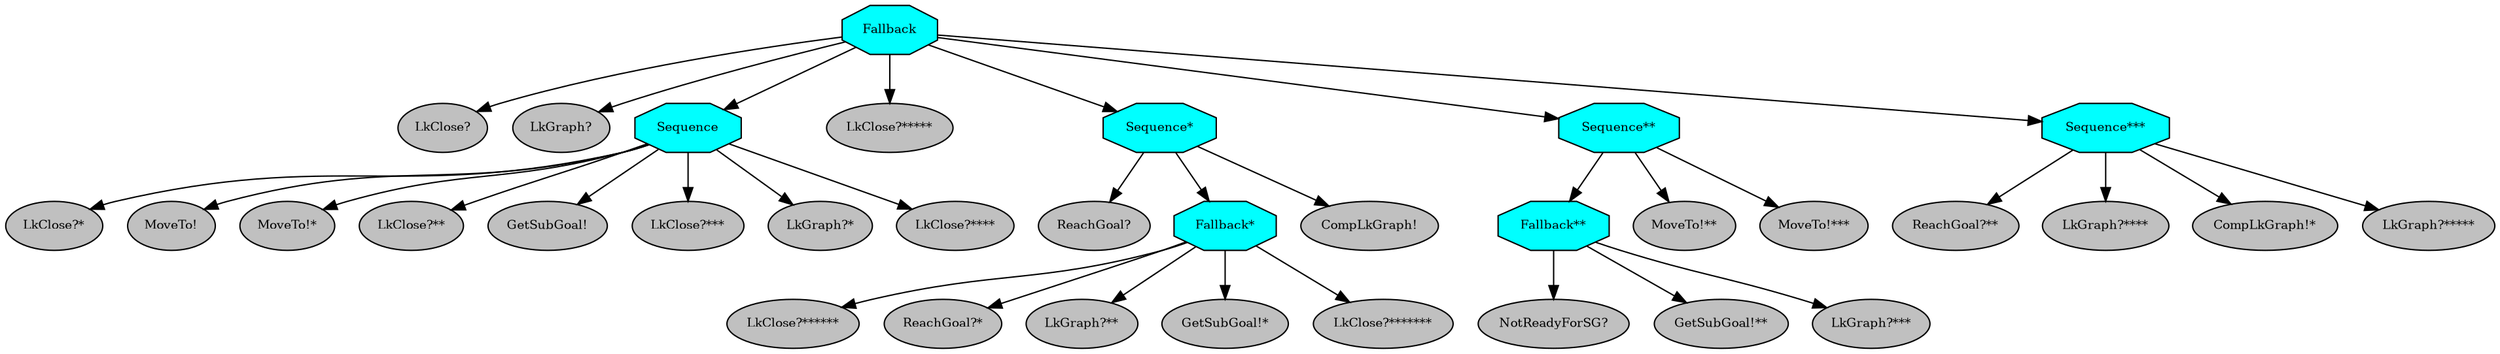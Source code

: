 digraph pastafarianism {
ordering=out;
graph [fontname="times-roman"];
node [fontname="times-roman"];
edge [fontname="times-roman"];
Fallback [fillcolor=cyan, fontcolor=black, fontsize=9, label=Fallback, shape=octagon, style=filled];
"LkClose?" [fillcolor=gray, fontcolor=black, fontsize=9, label="LkClose?", shape=ellipse, style=filled];
Fallback -> "LkClose?";
"LkGraph?" [fillcolor=gray, fontcolor=black, fontsize=9, label="LkGraph?", shape=ellipse, style=filled];
Fallback -> "LkGraph?";
Sequence [fillcolor=cyan, fontcolor=black, fontsize=9, label=Sequence, shape=octagon, style=filled];
Fallback -> Sequence;
"LkClose?*" [fillcolor=gray, fontcolor=black, fontsize=9, label="LkClose?*", shape=ellipse, style=filled];
Sequence -> "LkClose?*";
"MoveTo!" [fillcolor=gray, fontcolor=black, fontsize=9, label="MoveTo!", shape=ellipse, style=filled];
Sequence -> "MoveTo!";
"MoveTo!*" [fillcolor=gray, fontcolor=black, fontsize=9, label="MoveTo!*", shape=ellipse, style=filled];
Sequence -> "MoveTo!*";
"LkClose?**" [fillcolor=gray, fontcolor=black, fontsize=9, label="LkClose?**", shape=ellipse, style=filled];
Sequence -> "LkClose?**";
"GetSubGoal!" [fillcolor=gray, fontcolor=black, fontsize=9, label="GetSubGoal!", shape=ellipse, style=filled];
Sequence -> "GetSubGoal!";
"LkClose?***" [fillcolor=gray, fontcolor=black, fontsize=9, label="LkClose?***", shape=ellipse, style=filled];
Sequence -> "LkClose?***";
"LkGraph?*" [fillcolor=gray, fontcolor=black, fontsize=9, label="LkGraph?*", shape=ellipse, style=filled];
Sequence -> "LkGraph?*";
"LkClose?****" [fillcolor=gray, fontcolor=black, fontsize=9, label="LkClose?****", shape=ellipse, style=filled];
Sequence -> "LkClose?****";
"LkClose?*****" [fillcolor=gray, fontcolor=black, fontsize=9, label="LkClose?*****", shape=ellipse, style=filled];
Fallback -> "LkClose?*****";
"Sequence*" [fillcolor=cyan, fontcolor=black, fontsize=9, label="Sequence*", shape=octagon, style=filled];
Fallback -> "Sequence*";
"ReachGoal?" [fillcolor=gray, fontcolor=black, fontsize=9, label="ReachGoal?", shape=ellipse, style=filled];
"Sequence*" -> "ReachGoal?";
"Fallback*" [fillcolor=cyan, fontcolor=black, fontsize=9, label="Fallback*", shape=octagon, style=filled];
"Sequence*" -> "Fallback*";
"LkClose?******" [fillcolor=gray, fontcolor=black, fontsize=9, label="LkClose?******", shape=ellipse, style=filled];
"Fallback*" -> "LkClose?******";
"ReachGoal?*" [fillcolor=gray, fontcolor=black, fontsize=9, label="ReachGoal?*", shape=ellipse, style=filled];
"Fallback*" -> "ReachGoal?*";
"LkGraph?**" [fillcolor=gray, fontcolor=black, fontsize=9, label="LkGraph?**", shape=ellipse, style=filled];
"Fallback*" -> "LkGraph?**";
"GetSubGoal!*" [fillcolor=gray, fontcolor=black, fontsize=9, label="GetSubGoal!*", shape=ellipse, style=filled];
"Fallback*" -> "GetSubGoal!*";
"LkClose?*******" [fillcolor=gray, fontcolor=black, fontsize=9, label="LkClose?*******", shape=ellipse, style=filled];
"Fallback*" -> "LkClose?*******";
"CompLkGraph!" [fillcolor=gray, fontcolor=black, fontsize=9, label="CompLkGraph!", shape=ellipse, style=filled];
"Sequence*" -> "CompLkGraph!";
"Sequence**" [fillcolor=cyan, fontcolor=black, fontsize=9, label="Sequence**", shape=octagon, style=filled];
Fallback -> "Sequence**";
"Fallback**" [fillcolor=cyan, fontcolor=black, fontsize=9, label="Fallback**", shape=octagon, style=filled];
"Sequence**" -> "Fallback**";
"NotReadyForSG?" [fillcolor=gray, fontcolor=black, fontsize=9, label="NotReadyForSG?", shape=ellipse, style=filled];
"Fallback**" -> "NotReadyForSG?";
"GetSubGoal!**" [fillcolor=gray, fontcolor=black, fontsize=9, label="GetSubGoal!**", shape=ellipse, style=filled];
"Fallback**" -> "GetSubGoal!**";
"LkGraph?***" [fillcolor=gray, fontcolor=black, fontsize=9, label="LkGraph?***", shape=ellipse, style=filled];
"Fallback**" -> "LkGraph?***";
"MoveTo!**" [fillcolor=gray, fontcolor=black, fontsize=9, label="MoveTo!**", shape=ellipse, style=filled];
"Sequence**" -> "MoveTo!**";
"MoveTo!***" [fillcolor=gray, fontcolor=black, fontsize=9, label="MoveTo!***", shape=ellipse, style=filled];
"Sequence**" -> "MoveTo!***";
"Sequence***" [fillcolor=cyan, fontcolor=black, fontsize=9, label="Sequence***", shape=octagon, style=filled];
Fallback -> "Sequence***";
"ReachGoal?**" [fillcolor=gray, fontcolor=black, fontsize=9, label="ReachGoal?**", shape=ellipse, style=filled];
"Sequence***" -> "ReachGoal?**";
"LkGraph?****" [fillcolor=gray, fontcolor=black, fontsize=9, label="LkGraph?****", shape=ellipse, style=filled];
"Sequence***" -> "LkGraph?****";
"CompLkGraph!*" [fillcolor=gray, fontcolor=black, fontsize=9, label="CompLkGraph!*", shape=ellipse, style=filled];
"Sequence***" -> "CompLkGraph!*";
"LkGraph?*****" [fillcolor=gray, fontcolor=black, fontsize=9, label="LkGraph?*****", shape=ellipse, style=filled];
"Sequence***" -> "LkGraph?*****";
}
